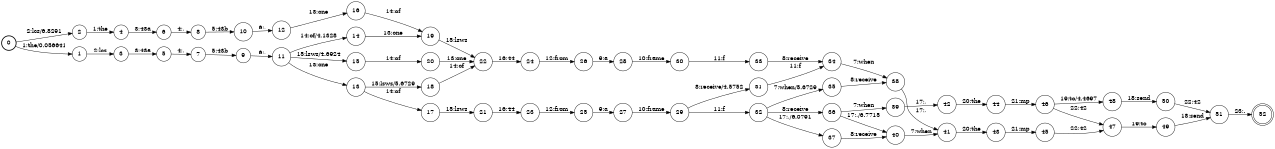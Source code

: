 digraph FST {
rankdir = LR;
size = "8.5,11";
label = "";
center = 1;
orientation = Portrait;
ranksep = "0.4";
nodesep = "0.25";
0 [label = "0", shape = circle, style = bold, fontsize = 14]
	0 -> 1 [label = "1:the/0.056641", fontsize = 14];
	0 -> 2 [label = "2:lcs/6.8291", fontsize = 14];
1 [label = "1", shape = circle, style = solid, fontsize = 14]
	1 -> 3 [label = "2:lcs", fontsize = 14];
2 [label = "2", shape = circle, style = solid, fontsize = 14]
	2 -> 4 [label = "1:the", fontsize = 14];
3 [label = "3", shape = circle, style = solid, fontsize = 14]
	3 -> 5 [label = "3:43a", fontsize = 14];
4 [label = "4", shape = circle, style = solid, fontsize = 14]
	4 -> 6 [label = "3:43a", fontsize = 14];
5 [label = "5", shape = circle, style = solid, fontsize = 14]
	5 -> 7 [label = "4:,", fontsize = 14];
6 [label = "6", shape = circle, style = solid, fontsize = 14]
	6 -> 8 [label = "4:,", fontsize = 14];
7 [label = "7", shape = circle, style = solid, fontsize = 14]
	7 -> 9 [label = "5:43b", fontsize = 14];
8 [label = "8", shape = circle, style = solid, fontsize = 14]
	8 -> 10 [label = "5:43b", fontsize = 14];
9 [label = "9", shape = circle, style = solid, fontsize = 14]
	9 -> 11 [label = "6:,", fontsize = 14];
10 [label = "10", shape = circle, style = solid, fontsize = 14]
	10 -> 12 [label = "6:,", fontsize = 14];
11 [label = "11", shape = circle, style = solid, fontsize = 14]
	11 -> 13 [label = "13:one", fontsize = 14];
	11 -> 14 [label = "14:of/4.1328", fontsize = 14];
	11 -> 15 [label = "15:lsws/4.6924", fontsize = 14];
12 [label = "12", shape = circle, style = solid, fontsize = 14]
	12 -> 16 [label = "13:one", fontsize = 14];
13 [label = "13", shape = circle, style = solid, fontsize = 14]
	13 -> 17 [label = "14:of", fontsize = 14];
	13 -> 18 [label = "15:lsws/5.6729", fontsize = 14];
14 [label = "14", shape = circle, style = solid, fontsize = 14]
	14 -> 19 [label = "13:one", fontsize = 14];
15 [label = "15", shape = circle, style = solid, fontsize = 14]
	15 -> 20 [label = "14:of", fontsize = 14];
16 [label = "16", shape = circle, style = solid, fontsize = 14]
	16 -> 19 [label = "14:of", fontsize = 14];
17 [label = "17", shape = circle, style = solid, fontsize = 14]
	17 -> 21 [label = "15:lsws", fontsize = 14];
18 [label = "18", shape = circle, style = solid, fontsize = 14]
	18 -> 22 [label = "14:of", fontsize = 14];
19 [label = "19", shape = circle, style = solid, fontsize = 14]
	19 -> 22 [label = "15:lsws", fontsize = 14];
20 [label = "20", shape = circle, style = solid, fontsize = 14]
	20 -> 22 [label = "13:one", fontsize = 14];
21 [label = "21", shape = circle, style = solid, fontsize = 14]
	21 -> 23 [label = "16:44", fontsize = 14];
22 [label = "22", shape = circle, style = solid, fontsize = 14]
	22 -> 24 [label = "16:44", fontsize = 14];
23 [label = "23", shape = circle, style = solid, fontsize = 14]
	23 -> 25 [label = "12:from", fontsize = 14];
24 [label = "24", shape = circle, style = solid, fontsize = 14]
	24 -> 26 [label = "12:from", fontsize = 14];
25 [label = "25", shape = circle, style = solid, fontsize = 14]
	25 -> 27 [label = "9:a", fontsize = 14];
26 [label = "26", shape = circle, style = solid, fontsize = 14]
	26 -> 28 [label = "9:a", fontsize = 14];
27 [label = "27", shape = circle, style = solid, fontsize = 14]
	27 -> 29 [label = "10:frame", fontsize = 14];
28 [label = "28", shape = circle, style = solid, fontsize = 14]
	28 -> 30 [label = "10:frame", fontsize = 14];
29 [label = "29", shape = circle, style = solid, fontsize = 14]
	29 -> 31 [label = "8:receive/4.5752", fontsize = 14];
	29 -> 32 [label = "11:f", fontsize = 14];
30 [label = "30", shape = circle, style = solid, fontsize = 14]
	30 -> 33 [label = "11:f", fontsize = 14];
31 [label = "31", shape = circle, style = solid, fontsize = 14]
	31 -> 34 [label = "11:f", fontsize = 14];
32 [label = "32", shape = circle, style = solid, fontsize = 14]
	32 -> 37 [label = "17:,/6.0791", fontsize = 14];
	32 -> 35 [label = "7:when/5.6729", fontsize = 14];
	32 -> 36 [label = "8:receive", fontsize = 14];
33 [label = "33", shape = circle, style = solid, fontsize = 14]
	33 -> 34 [label = "8:receive", fontsize = 14];
34 [label = "34", shape = circle, style = solid, fontsize = 14]
	34 -> 38 [label = "7:when", fontsize = 14];
35 [label = "35", shape = circle, style = solid, fontsize = 14]
	35 -> 38 [label = "8:receive", fontsize = 14];
36 [label = "36", shape = circle, style = solid, fontsize = 14]
	36 -> 40 [label = "17:,/6.7715", fontsize = 14];
	36 -> 39 [label = "7:when", fontsize = 14];
37 [label = "37", shape = circle, style = solid, fontsize = 14]
	37 -> 40 [label = "8:receive", fontsize = 14];
38 [label = "38", shape = circle, style = solid, fontsize = 14]
	38 -> 41 [label = "17:,", fontsize = 14];
39 [label = "39", shape = circle, style = solid, fontsize = 14]
	39 -> 42 [label = "17:,", fontsize = 14];
40 [label = "40", shape = circle, style = solid, fontsize = 14]
	40 -> 41 [label = "7:when", fontsize = 14];
41 [label = "41", shape = circle, style = solid, fontsize = 14]
	41 -> 43 [label = "20:the", fontsize = 14];
42 [label = "42", shape = circle, style = solid, fontsize = 14]
	42 -> 44 [label = "20:the", fontsize = 14];
43 [label = "43", shape = circle, style = solid, fontsize = 14]
	43 -> 45 [label = "21:mp", fontsize = 14];
44 [label = "44", shape = circle, style = solid, fontsize = 14]
	44 -> 46 [label = "21:mp", fontsize = 14];
45 [label = "45", shape = circle, style = solid, fontsize = 14]
	45 -> 47 [label = "22:42", fontsize = 14];
46 [label = "46", shape = circle, style = solid, fontsize = 14]
	46 -> 48 [label = "19:to/4.4697", fontsize = 14];
	46 -> 47 [label = "22:42", fontsize = 14];
47 [label = "47", shape = circle, style = solid, fontsize = 14]
	47 -> 49 [label = "19:to", fontsize = 14];
48 [label = "48", shape = circle, style = solid, fontsize = 14]
	48 -> 50 [label = "18:send", fontsize = 14];
49 [label = "49", shape = circle, style = solid, fontsize = 14]
	49 -> 51 [label = "18:send", fontsize = 14];
50 [label = "50", shape = circle, style = solid, fontsize = 14]
	50 -> 51 [label = "22:42", fontsize = 14];
51 [label = "51", shape = circle, style = solid, fontsize = 14]
	51 -> 52 [label = "23:.", fontsize = 14];
52 [label = "52", shape = doublecircle, style = solid, fontsize = 14]
}
